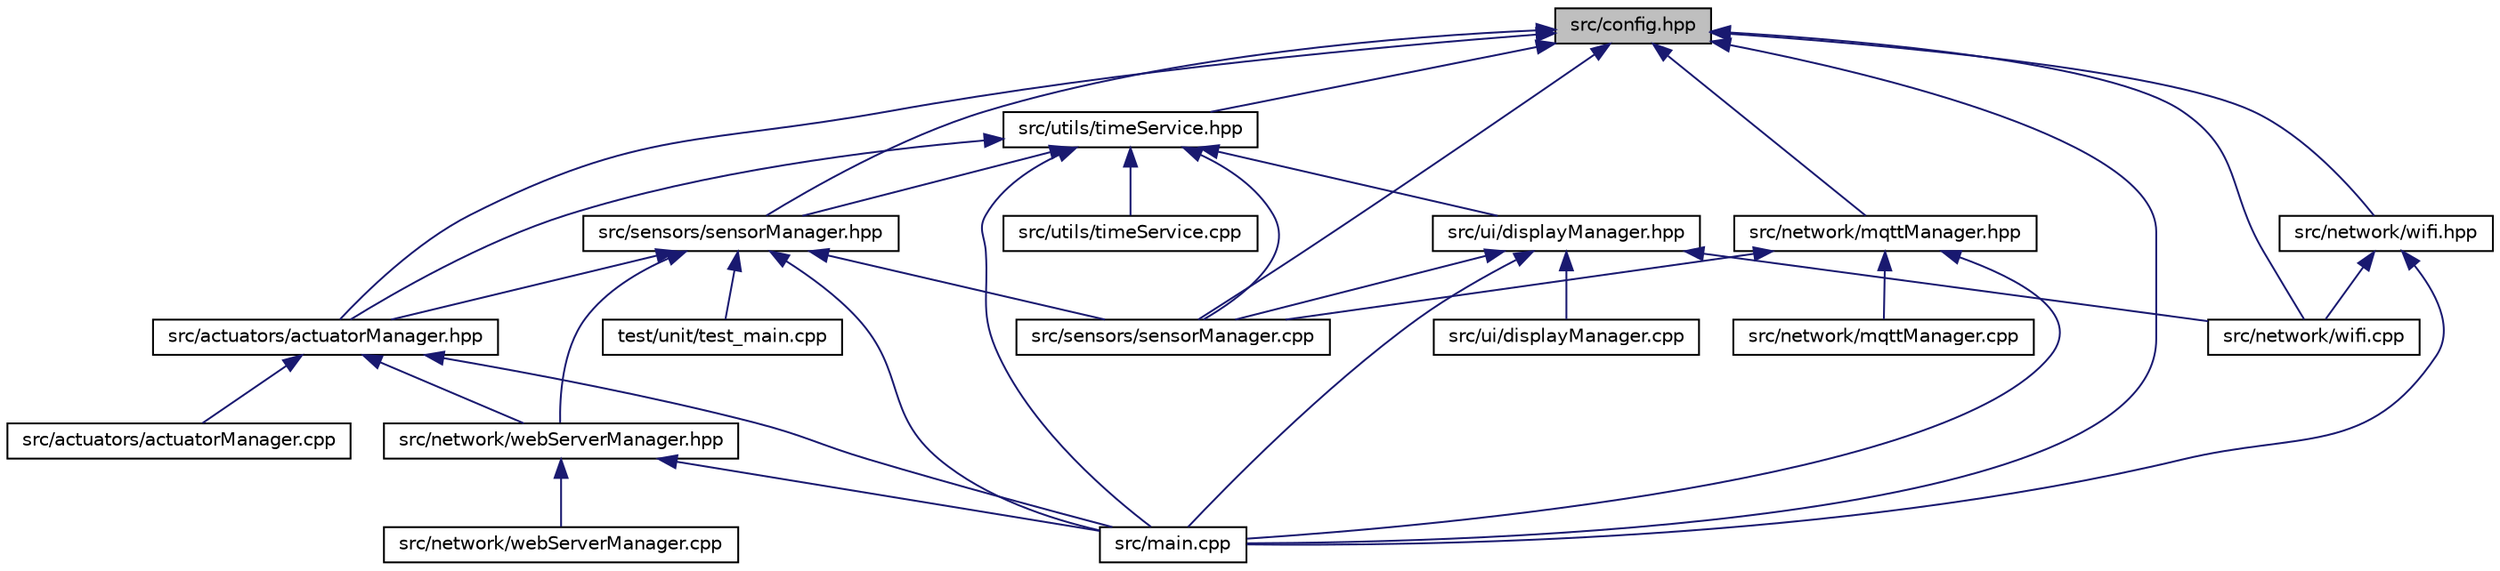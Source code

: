 digraph "src/config.hpp"
{
 // LATEX_PDF_SIZE
  edge [fontname="Helvetica",fontsize="10",labelfontname="Helvetica",labelfontsize="10"];
  node [fontname="Helvetica",fontsize="10",shape=record];
  Node1 [label="src/config.hpp",height=0.2,width=0.4,color="black", fillcolor="grey75", style="filled", fontcolor="black",tooltip=" "];
  Node1 -> Node2 [dir="back",color="midnightblue",fontsize="10",style="solid"];
  Node2 [label="src/actuators/actuatorManager.hpp",height=0.2,width=0.4,color="black", fillcolor="white", style="filled",URL="$actuatorManager_8hpp.html",tooltip=" "];
  Node2 -> Node3 [dir="back",color="midnightblue",fontsize="10",style="solid"];
  Node3 [label="src/actuators/actuatorManager.cpp",height=0.2,width=0.4,color="black", fillcolor="white", style="filled",URL="$actuatorManager_8cpp.html",tooltip=" "];
  Node2 -> Node4 [dir="back",color="midnightblue",fontsize="10",style="solid"];
  Node4 [label="src/main.cpp",height=0.2,width=0.4,color="black", fillcolor="white", style="filled",URL="$main_8cpp.html",tooltip=" "];
  Node2 -> Node5 [dir="back",color="midnightblue",fontsize="10",style="solid"];
  Node5 [label="src/network/webServerManager.hpp",height=0.2,width=0.4,color="black", fillcolor="white", style="filled",URL="$webServerManager_8hpp.html",tooltip=" "];
  Node5 -> Node4 [dir="back",color="midnightblue",fontsize="10",style="solid"];
  Node5 -> Node6 [dir="back",color="midnightblue",fontsize="10",style="solid"];
  Node6 [label="src/network/webServerManager.cpp",height=0.2,width=0.4,color="black", fillcolor="white", style="filled",URL="$webServerManager_8cpp.html",tooltip=" "];
  Node1 -> Node4 [dir="back",color="midnightblue",fontsize="10",style="solid"];
  Node1 -> Node7 [dir="back",color="midnightblue",fontsize="10",style="solid"];
  Node7 [label="src/network/wifi.hpp",height=0.2,width=0.4,color="black", fillcolor="white", style="filled",URL="$wifi_8hpp.html",tooltip=" "];
  Node7 -> Node4 [dir="back",color="midnightblue",fontsize="10",style="solid"];
  Node7 -> Node8 [dir="back",color="midnightblue",fontsize="10",style="solid"];
  Node8 [label="src/network/wifi.cpp",height=0.2,width=0.4,color="black", fillcolor="white", style="filled",URL="$wifi_8cpp.html",tooltip=" "];
  Node1 -> Node9 [dir="back",color="midnightblue",fontsize="10",style="solid"];
  Node9 [label="src/network/mqttManager.hpp",height=0.2,width=0.4,color="black", fillcolor="white", style="filled",URL="$mqttManager_8hpp.html",tooltip=" "];
  Node9 -> Node4 [dir="back",color="midnightblue",fontsize="10",style="solid"];
  Node9 -> Node10 [dir="back",color="midnightblue",fontsize="10",style="solid"];
  Node10 [label="src/network/mqttManager.cpp",height=0.2,width=0.4,color="black", fillcolor="white", style="filled",URL="$mqttManager_8cpp.html",tooltip=" "];
  Node9 -> Node11 [dir="back",color="midnightblue",fontsize="10",style="solid"];
  Node11 [label="src/sensors/sensorManager.cpp",height=0.2,width=0.4,color="black", fillcolor="white", style="filled",URL="$sensorManager_8cpp.html",tooltip=" "];
  Node1 -> Node12 [dir="back",color="midnightblue",fontsize="10",style="solid"];
  Node12 [label="src/sensors/sensorManager.hpp",height=0.2,width=0.4,color="black", fillcolor="white", style="filled",URL="$sensorManager_8hpp.html",tooltip=" "];
  Node12 -> Node2 [dir="back",color="midnightblue",fontsize="10",style="solid"];
  Node12 -> Node4 [dir="back",color="midnightblue",fontsize="10",style="solid"];
  Node12 -> Node5 [dir="back",color="midnightblue",fontsize="10",style="solid"];
  Node12 -> Node11 [dir="back",color="midnightblue",fontsize="10",style="solid"];
  Node12 -> Node13 [dir="back",color="midnightblue",fontsize="10",style="solid"];
  Node13 [label="test/unit/test_main.cpp",height=0.2,width=0.4,color="black", fillcolor="white", style="filled",URL="$test__main_8cpp.html",tooltip=" "];
  Node1 -> Node14 [dir="back",color="midnightblue",fontsize="10",style="solid"];
  Node14 [label="src/utils/timeService.hpp",height=0.2,width=0.4,color="black", fillcolor="white", style="filled",URL="$timeService_8hpp.html",tooltip=" "];
  Node14 -> Node2 [dir="back",color="midnightblue",fontsize="10",style="solid"];
  Node14 -> Node12 [dir="back",color="midnightblue",fontsize="10",style="solid"];
  Node14 -> Node4 [dir="back",color="midnightblue",fontsize="10",style="solid"];
  Node14 -> Node15 [dir="back",color="midnightblue",fontsize="10",style="solid"];
  Node15 [label="src/ui/displayManager.hpp",height=0.2,width=0.4,color="black", fillcolor="white", style="filled",URL="$displayManager_8hpp.html",tooltip=" "];
  Node15 -> Node4 [dir="back",color="midnightblue",fontsize="10",style="solid"];
  Node15 -> Node8 [dir="back",color="midnightblue",fontsize="10",style="solid"];
  Node15 -> Node11 [dir="back",color="midnightblue",fontsize="10",style="solid"];
  Node15 -> Node16 [dir="back",color="midnightblue",fontsize="10",style="solid"];
  Node16 [label="src/ui/displayManager.cpp",height=0.2,width=0.4,color="black", fillcolor="white", style="filled",URL="$displayManager_8cpp.html",tooltip=" "];
  Node14 -> Node11 [dir="back",color="midnightblue",fontsize="10",style="solid"];
  Node14 -> Node17 [dir="back",color="midnightblue",fontsize="10",style="solid"];
  Node17 [label="src/utils/timeService.cpp",height=0.2,width=0.4,color="black", fillcolor="white", style="filled",URL="$timeService_8cpp.html",tooltip=" "];
  Node1 -> Node8 [dir="back",color="midnightblue",fontsize="10",style="solid"];
  Node1 -> Node11 [dir="back",color="midnightblue",fontsize="10",style="solid"];
}
